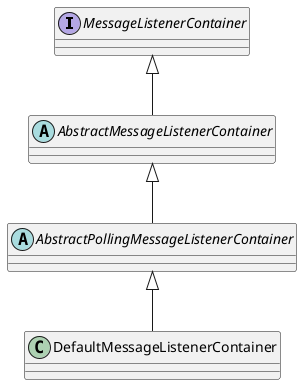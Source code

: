 @startuml

interface MessageListenerContainer {
}
abstract class AbstractMessageListenerContainer
abstract class AbstractPollingMessageListenerContainer
class DefaultMessageListenerContainer

MessageListenerContainer <|-- AbstractMessageListenerContainer
AbstractMessageListenerContainer <|-- AbstractPollingMessageListenerContainer
AbstractPollingMessageListenerContainer <|-- DefaultMessageListenerContainer

@enduml